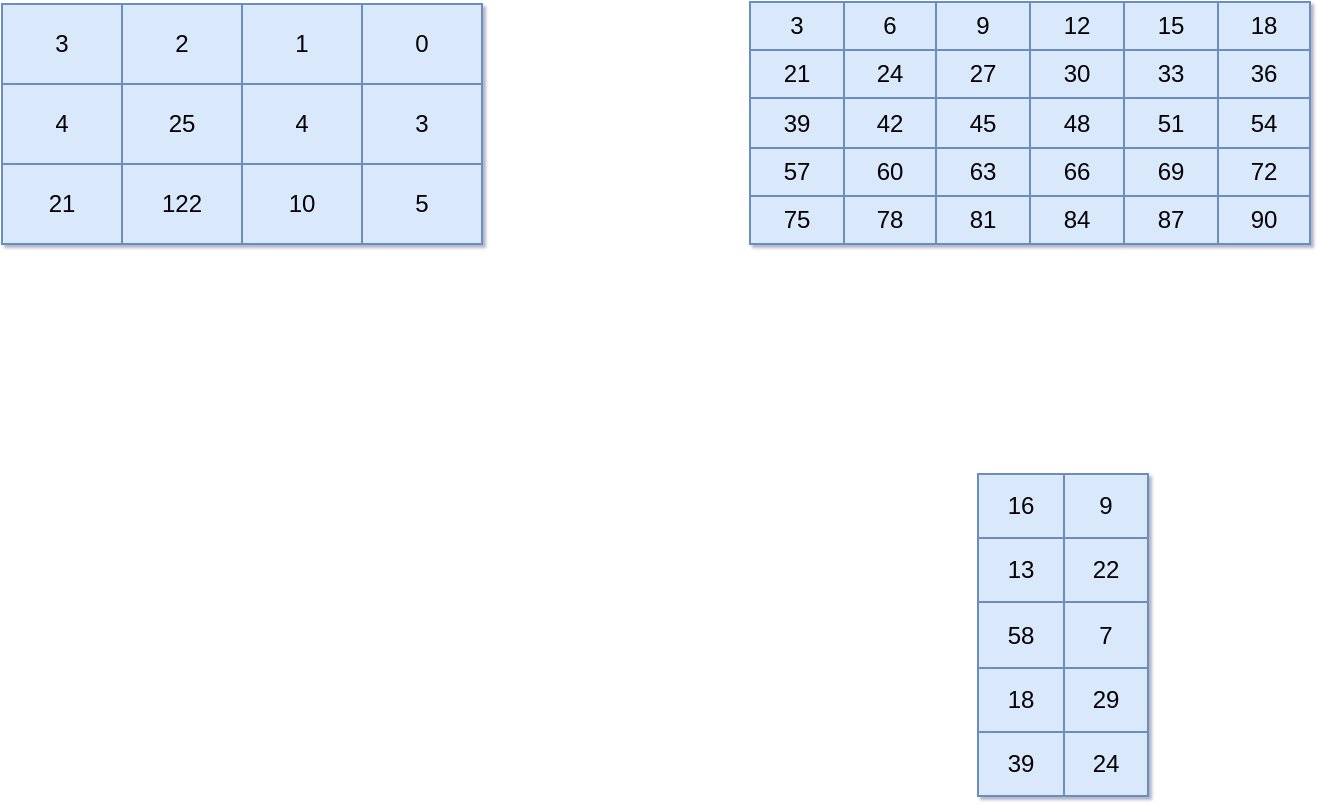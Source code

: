<mxfile version="20.8.1" type="device"><diagram id="kp0H9OotwuJshTGLtohB" name="Página-1"><mxGraphModel dx="630" dy="322" grid="0" gridSize="10" guides="1" tooltips="1" connect="1" arrows="1" fold="1" page="1" pageScale="1" pageWidth="827" pageHeight="1169" background="none" math="0" shadow="1"><root><mxCell id="0"/><mxCell id="1" parent="0"/><mxCell id="fP0vhiBulPMPAMJGOAEV-1" value="" style="shape=table;startSize=0;container=1;collapsible=0;childLayout=tableLayout;fillColor=#dae8fc;strokeColor=#6c8ebf;gradientColor=none;swimlaneFillColor=none;rounded=0;swimlaneLine=1;shadow=0;" vertex="1" parent="1"><mxGeometry x="15" y="16" width="240" height="120" as="geometry"/></mxCell><mxCell id="fP0vhiBulPMPAMJGOAEV-2" value="" style="shape=tableRow;horizontal=0;startSize=0;swimlaneHead=0;swimlaneBody=0;top=0;left=0;bottom=0;right=0;collapsible=0;dropTarget=0;fillColor=none;points=[[0,0.5],[1,0.5]];portConstraint=eastwest;" vertex="1" parent="fP0vhiBulPMPAMJGOAEV-1"><mxGeometry width="240" height="40" as="geometry"/></mxCell><mxCell id="fP0vhiBulPMPAMJGOAEV-3" value="3&lt;br&gt;" style="shape=partialRectangle;html=1;whiteSpace=wrap;connectable=0;overflow=hidden;fillColor=none;top=0;left=0;bottom=0;right=0;pointerEvents=1;" vertex="1" parent="fP0vhiBulPMPAMJGOAEV-2"><mxGeometry width="60" height="40" as="geometry"><mxRectangle width="60" height="40" as="alternateBounds"/></mxGeometry></mxCell><mxCell id="fP0vhiBulPMPAMJGOAEV-4" value="2" style="shape=partialRectangle;html=1;whiteSpace=wrap;connectable=0;overflow=hidden;fillColor=none;top=0;left=0;bottom=0;right=0;pointerEvents=1;" vertex="1" parent="fP0vhiBulPMPAMJGOAEV-2"><mxGeometry x="60" width="60" height="40" as="geometry"><mxRectangle width="60" height="40" as="alternateBounds"/></mxGeometry></mxCell><mxCell id="fP0vhiBulPMPAMJGOAEV-5" value="1" style="shape=partialRectangle;html=1;whiteSpace=wrap;connectable=0;overflow=hidden;fillColor=none;top=0;left=0;bottom=0;right=0;pointerEvents=1;" vertex="1" parent="fP0vhiBulPMPAMJGOAEV-2"><mxGeometry x="120" width="60" height="40" as="geometry"><mxRectangle width="60" height="40" as="alternateBounds"/></mxGeometry></mxCell><mxCell id="fP0vhiBulPMPAMJGOAEV-6" value="0" style="shape=partialRectangle;html=1;whiteSpace=wrap;connectable=0;overflow=hidden;fillColor=none;top=0;left=0;bottom=0;right=0;pointerEvents=1;" vertex="1" parent="fP0vhiBulPMPAMJGOAEV-2"><mxGeometry x="180" width="60" height="40" as="geometry"><mxRectangle width="60" height="40" as="alternateBounds"/></mxGeometry></mxCell><mxCell id="fP0vhiBulPMPAMJGOAEV-7" value="" style="shape=tableRow;horizontal=0;startSize=0;swimlaneHead=0;swimlaneBody=0;top=0;left=0;bottom=0;right=0;collapsible=0;dropTarget=0;fillColor=none;points=[[0,0.5],[1,0.5]];portConstraint=eastwest;" vertex="1" parent="fP0vhiBulPMPAMJGOAEV-1"><mxGeometry y="40" width="240" height="40" as="geometry"/></mxCell><mxCell id="fP0vhiBulPMPAMJGOAEV-8" value="4" style="shape=partialRectangle;html=1;whiteSpace=wrap;connectable=0;overflow=hidden;fillColor=none;top=0;left=0;bottom=0;right=0;pointerEvents=1;" vertex="1" parent="fP0vhiBulPMPAMJGOAEV-7"><mxGeometry width="60" height="40" as="geometry"><mxRectangle width="60" height="40" as="alternateBounds"/></mxGeometry></mxCell><mxCell id="fP0vhiBulPMPAMJGOAEV-9" value="25" style="shape=partialRectangle;html=1;whiteSpace=wrap;connectable=0;overflow=hidden;fillColor=none;top=0;left=0;bottom=0;right=0;pointerEvents=1;" vertex="1" parent="fP0vhiBulPMPAMJGOAEV-7"><mxGeometry x="60" width="60" height="40" as="geometry"><mxRectangle width="60" height="40" as="alternateBounds"/></mxGeometry></mxCell><mxCell id="fP0vhiBulPMPAMJGOAEV-10" value="4" style="shape=partialRectangle;html=1;whiteSpace=wrap;connectable=0;overflow=hidden;fillColor=none;top=0;left=0;bottom=0;right=0;pointerEvents=1;" vertex="1" parent="fP0vhiBulPMPAMJGOAEV-7"><mxGeometry x="120" width="60" height="40" as="geometry"><mxRectangle width="60" height="40" as="alternateBounds"/></mxGeometry></mxCell><mxCell id="fP0vhiBulPMPAMJGOAEV-11" value="3" style="shape=partialRectangle;html=1;whiteSpace=wrap;connectable=0;overflow=hidden;fillColor=none;top=0;left=0;bottom=0;right=0;pointerEvents=1;" vertex="1" parent="fP0vhiBulPMPAMJGOAEV-7"><mxGeometry x="180" width="60" height="40" as="geometry"><mxRectangle width="60" height="40" as="alternateBounds"/></mxGeometry></mxCell><mxCell id="fP0vhiBulPMPAMJGOAEV-12" value="" style="shape=tableRow;horizontal=0;startSize=0;swimlaneHead=0;swimlaneBody=0;top=0;left=0;bottom=0;right=0;collapsible=0;dropTarget=0;fillColor=none;points=[[0,0.5],[1,0.5]];portConstraint=eastwest;" vertex="1" parent="fP0vhiBulPMPAMJGOAEV-1"><mxGeometry y="80" width="240" height="40" as="geometry"/></mxCell><mxCell id="fP0vhiBulPMPAMJGOAEV-13" value="21" style="shape=partialRectangle;html=1;whiteSpace=wrap;connectable=0;overflow=hidden;fillColor=none;top=0;left=0;bottom=0;right=0;pointerEvents=1;" vertex="1" parent="fP0vhiBulPMPAMJGOAEV-12"><mxGeometry width="60" height="40" as="geometry"><mxRectangle width="60" height="40" as="alternateBounds"/></mxGeometry></mxCell><mxCell id="fP0vhiBulPMPAMJGOAEV-14" value="122" style="shape=partialRectangle;html=1;whiteSpace=wrap;connectable=0;overflow=hidden;fillColor=none;top=0;left=0;bottom=0;right=0;pointerEvents=1;" vertex="1" parent="fP0vhiBulPMPAMJGOAEV-12"><mxGeometry x="60" width="60" height="40" as="geometry"><mxRectangle width="60" height="40" as="alternateBounds"/></mxGeometry></mxCell><mxCell id="fP0vhiBulPMPAMJGOAEV-15" value="10" style="shape=partialRectangle;html=1;whiteSpace=wrap;connectable=0;overflow=hidden;fillColor=none;top=0;left=0;bottom=0;right=0;pointerEvents=1;" vertex="1" parent="fP0vhiBulPMPAMJGOAEV-12"><mxGeometry x="120" width="60" height="40" as="geometry"><mxRectangle width="60" height="40" as="alternateBounds"/></mxGeometry></mxCell><mxCell id="fP0vhiBulPMPAMJGOAEV-16" value="5" style="shape=partialRectangle;html=1;whiteSpace=wrap;connectable=0;overflow=hidden;fillColor=none;top=0;left=0;bottom=0;right=0;pointerEvents=1;" vertex="1" parent="fP0vhiBulPMPAMJGOAEV-12"><mxGeometry x="180" width="60" height="40" as="geometry"><mxRectangle width="60" height="40" as="alternateBounds"/></mxGeometry></mxCell><mxCell id="fP0vhiBulPMPAMJGOAEV-18" value="" style="shape=table;startSize=0;container=1;collapsible=0;childLayout=tableLayout;rounded=0;shadow=0;sketch=0;strokeColor=#6c8ebf;fillColor=#dae8fc;" vertex="1" parent="1"><mxGeometry x="389" y="15" width="280" height="121" as="geometry"/></mxCell><mxCell id="fP0vhiBulPMPAMJGOAEV-19" value="" style="shape=tableRow;horizontal=0;startSize=0;swimlaneHead=0;swimlaneBody=0;top=0;left=0;bottom=0;right=0;collapsible=0;dropTarget=0;fillColor=none;points=[[0,0.5],[1,0.5]];portConstraint=eastwest;rounded=0;shadow=0;sketch=0;strokeColor=default;" vertex="1" parent="fP0vhiBulPMPAMJGOAEV-18"><mxGeometry width="280" height="24" as="geometry"/></mxCell><mxCell id="fP0vhiBulPMPAMJGOAEV-20" value="3" style="shape=partialRectangle;html=1;whiteSpace=wrap;connectable=0;overflow=hidden;fillColor=none;top=0;left=0;bottom=0;right=0;pointerEvents=1;rounded=0;shadow=0;sketch=0;strokeColor=default;" vertex="1" parent="fP0vhiBulPMPAMJGOAEV-19"><mxGeometry width="47" height="24" as="geometry"><mxRectangle width="47" height="24" as="alternateBounds"/></mxGeometry></mxCell><mxCell id="fP0vhiBulPMPAMJGOAEV-21" value="6" style="shape=partialRectangle;html=1;whiteSpace=wrap;connectable=0;overflow=hidden;fillColor=none;top=0;left=0;bottom=0;right=0;pointerEvents=1;rounded=0;shadow=0;sketch=0;strokeColor=default;" vertex="1" parent="fP0vhiBulPMPAMJGOAEV-19"><mxGeometry x="47" width="46" height="24" as="geometry"><mxRectangle width="46" height="24" as="alternateBounds"/></mxGeometry></mxCell><mxCell id="fP0vhiBulPMPAMJGOAEV-22" value="9" style="shape=partialRectangle;html=1;whiteSpace=wrap;connectable=0;overflow=hidden;fillColor=none;top=0;left=0;bottom=0;right=0;pointerEvents=1;rounded=0;shadow=0;sketch=0;strokeColor=default;" vertex="1" parent="fP0vhiBulPMPAMJGOAEV-19"><mxGeometry x="93" width="47" height="24" as="geometry"><mxRectangle width="47" height="24" as="alternateBounds"/></mxGeometry></mxCell><mxCell id="fP0vhiBulPMPAMJGOAEV-23" value="12" style="shape=partialRectangle;html=1;whiteSpace=wrap;connectable=0;overflow=hidden;fillColor=none;top=0;left=0;bottom=0;right=0;pointerEvents=1;rounded=0;shadow=0;sketch=0;strokeColor=default;" vertex="1" parent="fP0vhiBulPMPAMJGOAEV-19"><mxGeometry x="140" width="47" height="24" as="geometry"><mxRectangle width="47" height="24" as="alternateBounds"/></mxGeometry></mxCell><mxCell id="fP0vhiBulPMPAMJGOAEV-24" value="15" style="shape=partialRectangle;html=1;whiteSpace=wrap;connectable=0;overflow=hidden;fillColor=none;top=0;left=0;bottom=0;right=0;pointerEvents=1;rounded=0;shadow=0;sketch=0;strokeColor=default;" vertex="1" parent="fP0vhiBulPMPAMJGOAEV-19"><mxGeometry x="187" width="47" height="24" as="geometry"><mxRectangle width="47" height="24" as="alternateBounds"/></mxGeometry></mxCell><mxCell id="fP0vhiBulPMPAMJGOAEV-25" value="18" style="shape=partialRectangle;html=1;whiteSpace=wrap;connectable=0;overflow=hidden;fillColor=none;top=0;left=0;bottom=0;right=0;pointerEvents=1;rounded=0;shadow=0;sketch=0;strokeColor=default;" vertex="1" parent="fP0vhiBulPMPAMJGOAEV-19"><mxGeometry x="234" width="46" height="24" as="geometry"><mxRectangle width="46" height="24" as="alternateBounds"/></mxGeometry></mxCell><mxCell id="fP0vhiBulPMPAMJGOAEV-26" value="" style="shape=tableRow;horizontal=0;startSize=0;swimlaneHead=0;swimlaneBody=0;top=0;left=0;bottom=0;right=0;collapsible=0;dropTarget=0;fillColor=none;points=[[0,0.5],[1,0.5]];portConstraint=eastwest;rounded=0;shadow=0;sketch=0;strokeColor=default;" vertex="1" parent="fP0vhiBulPMPAMJGOAEV-18"><mxGeometry y="24" width="280" height="24" as="geometry"/></mxCell><mxCell id="fP0vhiBulPMPAMJGOAEV-27" value="21" style="shape=partialRectangle;html=1;whiteSpace=wrap;connectable=0;overflow=hidden;fillColor=none;top=0;left=0;bottom=0;right=0;pointerEvents=1;rounded=0;shadow=0;sketch=0;strokeColor=default;" vertex="1" parent="fP0vhiBulPMPAMJGOAEV-26"><mxGeometry width="47" height="24" as="geometry"><mxRectangle width="47" height="24" as="alternateBounds"/></mxGeometry></mxCell><mxCell id="fP0vhiBulPMPAMJGOAEV-28" value="24" style="shape=partialRectangle;html=1;whiteSpace=wrap;connectable=0;overflow=hidden;fillColor=none;top=0;left=0;bottom=0;right=0;pointerEvents=1;rounded=0;shadow=0;sketch=0;strokeColor=default;" vertex="1" parent="fP0vhiBulPMPAMJGOAEV-26"><mxGeometry x="47" width="46" height="24" as="geometry"><mxRectangle width="46" height="24" as="alternateBounds"/></mxGeometry></mxCell><mxCell id="fP0vhiBulPMPAMJGOAEV-29" value="27" style="shape=partialRectangle;html=1;whiteSpace=wrap;connectable=0;overflow=hidden;fillColor=none;top=0;left=0;bottom=0;right=0;pointerEvents=1;rounded=0;shadow=0;sketch=0;strokeColor=default;" vertex="1" parent="fP0vhiBulPMPAMJGOAEV-26"><mxGeometry x="93" width="47" height="24" as="geometry"><mxRectangle width="47" height="24" as="alternateBounds"/></mxGeometry></mxCell><mxCell id="fP0vhiBulPMPAMJGOAEV-30" value="30" style="shape=partialRectangle;html=1;whiteSpace=wrap;connectable=0;overflow=hidden;fillColor=none;top=0;left=0;bottom=0;right=0;pointerEvents=1;rounded=0;shadow=0;sketch=0;strokeColor=default;" vertex="1" parent="fP0vhiBulPMPAMJGOAEV-26"><mxGeometry x="140" width="47" height="24" as="geometry"><mxRectangle width="47" height="24" as="alternateBounds"/></mxGeometry></mxCell><mxCell id="fP0vhiBulPMPAMJGOAEV-31" value="33" style="shape=partialRectangle;html=1;whiteSpace=wrap;connectable=0;overflow=hidden;fillColor=none;top=0;left=0;bottom=0;right=0;pointerEvents=1;rounded=0;shadow=0;sketch=0;strokeColor=default;" vertex="1" parent="fP0vhiBulPMPAMJGOAEV-26"><mxGeometry x="187" width="47" height="24" as="geometry"><mxRectangle width="47" height="24" as="alternateBounds"/></mxGeometry></mxCell><mxCell id="fP0vhiBulPMPAMJGOAEV-32" value="36" style="shape=partialRectangle;html=1;whiteSpace=wrap;connectable=0;overflow=hidden;fillColor=none;top=0;left=0;bottom=0;right=0;pointerEvents=1;rounded=0;shadow=0;sketch=0;strokeColor=default;" vertex="1" parent="fP0vhiBulPMPAMJGOAEV-26"><mxGeometry x="234" width="46" height="24" as="geometry"><mxRectangle width="46" height="24" as="alternateBounds"/></mxGeometry></mxCell><mxCell id="fP0vhiBulPMPAMJGOAEV-33" value="" style="shape=tableRow;horizontal=0;startSize=0;swimlaneHead=0;swimlaneBody=0;top=0;left=0;bottom=0;right=0;collapsible=0;dropTarget=0;fillColor=none;points=[[0,0.5],[1,0.5]];portConstraint=eastwest;rounded=0;shadow=0;sketch=0;strokeColor=default;" vertex="1" parent="fP0vhiBulPMPAMJGOAEV-18"><mxGeometry y="48" width="280" height="25" as="geometry"/></mxCell><mxCell id="fP0vhiBulPMPAMJGOAEV-34" value="39" style="shape=partialRectangle;html=1;whiteSpace=wrap;connectable=0;overflow=hidden;fillColor=none;top=0;left=0;bottom=0;right=0;pointerEvents=1;rounded=0;shadow=0;sketch=0;strokeColor=default;" vertex="1" parent="fP0vhiBulPMPAMJGOAEV-33"><mxGeometry width="47" height="25" as="geometry"><mxRectangle width="47" height="25" as="alternateBounds"/></mxGeometry></mxCell><mxCell id="fP0vhiBulPMPAMJGOAEV-35" value="42" style="shape=partialRectangle;html=1;whiteSpace=wrap;connectable=0;overflow=hidden;fillColor=none;top=0;left=0;bottom=0;right=0;pointerEvents=1;rounded=0;shadow=0;sketch=0;strokeColor=default;" vertex="1" parent="fP0vhiBulPMPAMJGOAEV-33"><mxGeometry x="47" width="46" height="25" as="geometry"><mxRectangle width="46" height="25" as="alternateBounds"/></mxGeometry></mxCell><mxCell id="fP0vhiBulPMPAMJGOAEV-36" value="45" style="shape=partialRectangle;html=1;whiteSpace=wrap;connectable=0;overflow=hidden;fillColor=none;top=0;left=0;bottom=0;right=0;pointerEvents=1;rounded=0;shadow=0;sketch=0;strokeColor=default;" vertex="1" parent="fP0vhiBulPMPAMJGOAEV-33"><mxGeometry x="93" width="47" height="25" as="geometry"><mxRectangle width="47" height="25" as="alternateBounds"/></mxGeometry></mxCell><mxCell id="fP0vhiBulPMPAMJGOAEV-37" value="48" style="shape=partialRectangle;html=1;whiteSpace=wrap;connectable=0;overflow=hidden;fillColor=none;top=0;left=0;bottom=0;right=0;pointerEvents=1;rounded=0;shadow=0;sketch=0;strokeColor=default;" vertex="1" parent="fP0vhiBulPMPAMJGOAEV-33"><mxGeometry x="140" width="47" height="25" as="geometry"><mxRectangle width="47" height="25" as="alternateBounds"/></mxGeometry></mxCell><mxCell id="fP0vhiBulPMPAMJGOAEV-38" value="51" style="shape=partialRectangle;html=1;whiteSpace=wrap;connectable=0;overflow=hidden;fillColor=none;top=0;left=0;bottom=0;right=0;pointerEvents=1;rounded=0;shadow=0;sketch=0;strokeColor=default;" vertex="1" parent="fP0vhiBulPMPAMJGOAEV-33"><mxGeometry x="187" width="47" height="25" as="geometry"><mxRectangle width="47" height="25" as="alternateBounds"/></mxGeometry></mxCell><mxCell id="fP0vhiBulPMPAMJGOAEV-39" value="54" style="shape=partialRectangle;html=1;whiteSpace=wrap;connectable=0;overflow=hidden;fillColor=none;top=0;left=0;bottom=0;right=0;pointerEvents=1;rounded=0;shadow=0;sketch=0;strokeColor=default;" vertex="1" parent="fP0vhiBulPMPAMJGOAEV-33"><mxGeometry x="234" width="46" height="25" as="geometry"><mxRectangle width="46" height="25" as="alternateBounds"/></mxGeometry></mxCell><mxCell id="fP0vhiBulPMPAMJGOAEV-40" value="" style="shape=tableRow;horizontal=0;startSize=0;swimlaneHead=0;swimlaneBody=0;top=0;left=0;bottom=0;right=0;collapsible=0;dropTarget=0;fillColor=none;points=[[0,0.5],[1,0.5]];portConstraint=eastwest;rounded=0;shadow=0;sketch=0;strokeColor=default;" vertex="1" parent="fP0vhiBulPMPAMJGOAEV-18"><mxGeometry y="73" width="280" height="24" as="geometry"/></mxCell><mxCell id="fP0vhiBulPMPAMJGOAEV-41" value="57" style="shape=partialRectangle;html=1;whiteSpace=wrap;connectable=0;overflow=hidden;fillColor=none;top=0;left=0;bottom=0;right=0;pointerEvents=1;rounded=0;shadow=0;sketch=0;strokeColor=default;" vertex="1" parent="fP0vhiBulPMPAMJGOAEV-40"><mxGeometry width="47" height="24" as="geometry"><mxRectangle width="47" height="24" as="alternateBounds"/></mxGeometry></mxCell><mxCell id="fP0vhiBulPMPAMJGOAEV-42" value="60" style="shape=partialRectangle;html=1;whiteSpace=wrap;connectable=0;overflow=hidden;fillColor=none;top=0;left=0;bottom=0;right=0;pointerEvents=1;rounded=0;shadow=0;sketch=0;strokeColor=default;" vertex="1" parent="fP0vhiBulPMPAMJGOAEV-40"><mxGeometry x="47" width="46" height="24" as="geometry"><mxRectangle width="46" height="24" as="alternateBounds"/></mxGeometry></mxCell><mxCell id="fP0vhiBulPMPAMJGOAEV-43" value="63" style="shape=partialRectangle;html=1;whiteSpace=wrap;connectable=0;overflow=hidden;fillColor=none;top=0;left=0;bottom=0;right=0;pointerEvents=1;rounded=0;shadow=0;sketch=0;strokeColor=default;" vertex="1" parent="fP0vhiBulPMPAMJGOAEV-40"><mxGeometry x="93" width="47" height="24" as="geometry"><mxRectangle width="47" height="24" as="alternateBounds"/></mxGeometry></mxCell><mxCell id="fP0vhiBulPMPAMJGOAEV-44" value="66" style="shape=partialRectangle;html=1;whiteSpace=wrap;connectable=0;overflow=hidden;fillColor=none;top=0;left=0;bottom=0;right=0;pointerEvents=1;rounded=0;shadow=0;sketch=0;strokeColor=default;" vertex="1" parent="fP0vhiBulPMPAMJGOAEV-40"><mxGeometry x="140" width="47" height="24" as="geometry"><mxRectangle width="47" height="24" as="alternateBounds"/></mxGeometry></mxCell><mxCell id="fP0vhiBulPMPAMJGOAEV-45" value="69" style="shape=partialRectangle;html=1;whiteSpace=wrap;connectable=0;overflow=hidden;fillColor=none;top=0;left=0;bottom=0;right=0;pointerEvents=1;rounded=0;shadow=0;sketch=0;strokeColor=default;" vertex="1" parent="fP0vhiBulPMPAMJGOAEV-40"><mxGeometry x="187" width="47" height="24" as="geometry"><mxRectangle width="47" height="24" as="alternateBounds"/></mxGeometry></mxCell><mxCell id="fP0vhiBulPMPAMJGOAEV-46" value="72" style="shape=partialRectangle;html=1;whiteSpace=wrap;connectable=0;overflow=hidden;fillColor=none;top=0;left=0;bottom=0;right=0;pointerEvents=1;rounded=0;shadow=0;sketch=0;strokeColor=default;" vertex="1" parent="fP0vhiBulPMPAMJGOAEV-40"><mxGeometry x="234" width="46" height="24" as="geometry"><mxRectangle width="46" height="24" as="alternateBounds"/></mxGeometry></mxCell><mxCell id="fP0vhiBulPMPAMJGOAEV-47" value="" style="shape=tableRow;horizontal=0;startSize=0;swimlaneHead=0;swimlaneBody=0;top=0;left=0;bottom=0;right=0;collapsible=0;dropTarget=0;fillColor=none;points=[[0,0.5],[1,0.5]];portConstraint=eastwest;rounded=0;shadow=0;sketch=0;strokeColor=default;" vertex="1" parent="fP0vhiBulPMPAMJGOAEV-18"><mxGeometry y="97" width="280" height="24" as="geometry"/></mxCell><mxCell id="fP0vhiBulPMPAMJGOAEV-48" value="75" style="shape=partialRectangle;html=1;whiteSpace=wrap;connectable=0;overflow=hidden;fillColor=none;top=0;left=0;bottom=0;right=0;pointerEvents=1;rounded=0;shadow=0;sketch=0;strokeColor=default;" vertex="1" parent="fP0vhiBulPMPAMJGOAEV-47"><mxGeometry width="47" height="24" as="geometry"><mxRectangle width="47" height="24" as="alternateBounds"/></mxGeometry></mxCell><mxCell id="fP0vhiBulPMPAMJGOAEV-49" value="78" style="shape=partialRectangle;html=1;whiteSpace=wrap;connectable=0;overflow=hidden;fillColor=none;top=0;left=0;bottom=0;right=0;pointerEvents=1;rounded=0;shadow=0;sketch=0;strokeColor=default;" vertex="1" parent="fP0vhiBulPMPAMJGOAEV-47"><mxGeometry x="47" width="46" height="24" as="geometry"><mxRectangle width="46" height="24" as="alternateBounds"/></mxGeometry></mxCell><mxCell id="fP0vhiBulPMPAMJGOAEV-50" value="81" style="shape=partialRectangle;html=1;whiteSpace=wrap;connectable=0;overflow=hidden;fillColor=none;top=0;left=0;bottom=0;right=0;pointerEvents=1;rounded=0;shadow=0;sketch=0;strokeColor=default;" vertex="1" parent="fP0vhiBulPMPAMJGOAEV-47"><mxGeometry x="93" width="47" height="24" as="geometry"><mxRectangle width="47" height="24" as="alternateBounds"/></mxGeometry></mxCell><mxCell id="fP0vhiBulPMPAMJGOAEV-51" value="84" style="shape=partialRectangle;html=1;whiteSpace=wrap;connectable=0;overflow=hidden;fillColor=none;top=0;left=0;bottom=0;right=0;pointerEvents=1;rounded=0;shadow=0;sketch=0;strokeColor=default;" vertex="1" parent="fP0vhiBulPMPAMJGOAEV-47"><mxGeometry x="140" width="47" height="24" as="geometry"><mxRectangle width="47" height="24" as="alternateBounds"/></mxGeometry></mxCell><mxCell id="fP0vhiBulPMPAMJGOAEV-52" value="87" style="shape=partialRectangle;html=1;whiteSpace=wrap;connectable=0;overflow=hidden;fillColor=none;top=0;left=0;bottom=0;right=0;pointerEvents=1;rounded=0;shadow=0;sketch=0;strokeColor=default;" vertex="1" parent="fP0vhiBulPMPAMJGOAEV-47"><mxGeometry x="187" width="47" height="24" as="geometry"><mxRectangle width="47" height="24" as="alternateBounds"/></mxGeometry></mxCell><mxCell id="fP0vhiBulPMPAMJGOAEV-53" value="90" style="shape=partialRectangle;html=1;whiteSpace=wrap;connectable=0;overflow=hidden;fillColor=none;top=0;left=0;bottom=0;right=0;pointerEvents=1;rounded=0;shadow=0;sketch=0;strokeColor=default;" vertex="1" parent="fP0vhiBulPMPAMJGOAEV-47"><mxGeometry x="234" width="46" height="24" as="geometry"><mxRectangle width="46" height="24" as="alternateBounds"/></mxGeometry></mxCell><mxCell id="fP0vhiBulPMPAMJGOAEV-54" value="" style="shape=table;startSize=0;container=1;collapsible=0;childLayout=tableLayout;rounded=0;shadow=0;sketch=0;strokeColor=#6c8ebf;fillColor=#dae8fc;" vertex="1" parent="1"><mxGeometry x="503" y="251" width="85" height="161" as="geometry"/></mxCell><mxCell id="fP0vhiBulPMPAMJGOAEV-55" value="" style="shape=tableRow;horizontal=0;startSize=0;swimlaneHead=0;swimlaneBody=0;top=0;left=0;bottom=0;right=0;collapsible=0;dropTarget=0;fillColor=none;points=[[0,0.5],[1,0.5]];portConstraint=eastwest;rounded=0;shadow=0;sketch=0;strokeColor=default;" vertex="1" parent="fP0vhiBulPMPAMJGOAEV-54"><mxGeometry width="85" height="32" as="geometry"/></mxCell><mxCell id="fP0vhiBulPMPAMJGOAEV-56" value="16" style="shape=partialRectangle;html=1;whiteSpace=wrap;connectable=0;overflow=hidden;fillColor=none;top=0;left=0;bottom=0;right=0;pointerEvents=1;rounded=0;shadow=0;sketch=0;strokeColor=default;" vertex="1" parent="fP0vhiBulPMPAMJGOAEV-55"><mxGeometry width="43" height="32" as="geometry"><mxRectangle width="43" height="32" as="alternateBounds"/></mxGeometry></mxCell><mxCell id="fP0vhiBulPMPAMJGOAEV-57" value="9" style="shape=partialRectangle;html=1;whiteSpace=wrap;connectable=0;overflow=hidden;fillColor=none;top=0;left=0;bottom=0;right=0;pointerEvents=1;rounded=0;shadow=0;sketch=0;strokeColor=default;" vertex="1" parent="fP0vhiBulPMPAMJGOAEV-55"><mxGeometry x="43" width="42" height="32" as="geometry"><mxRectangle width="42" height="32" as="alternateBounds"/></mxGeometry></mxCell><mxCell id="fP0vhiBulPMPAMJGOAEV-58" value="" style="shape=tableRow;horizontal=0;startSize=0;swimlaneHead=0;swimlaneBody=0;top=0;left=0;bottom=0;right=0;collapsible=0;dropTarget=0;fillColor=none;points=[[0,0.5],[1,0.5]];portConstraint=eastwest;rounded=0;shadow=0;sketch=0;strokeColor=default;" vertex="1" parent="fP0vhiBulPMPAMJGOAEV-54"><mxGeometry y="32" width="85" height="32" as="geometry"/></mxCell><mxCell id="fP0vhiBulPMPAMJGOAEV-59" value="13" style="shape=partialRectangle;html=1;whiteSpace=wrap;connectable=0;overflow=hidden;fillColor=none;top=0;left=0;bottom=0;right=0;pointerEvents=1;rounded=0;shadow=0;sketch=0;strokeColor=default;" vertex="1" parent="fP0vhiBulPMPAMJGOAEV-58"><mxGeometry width="43" height="32" as="geometry"><mxRectangle width="43" height="32" as="alternateBounds"/></mxGeometry></mxCell><mxCell id="fP0vhiBulPMPAMJGOAEV-60" value="22" style="shape=partialRectangle;html=1;whiteSpace=wrap;connectable=0;overflow=hidden;fillColor=none;top=0;left=0;bottom=0;right=0;pointerEvents=1;rounded=0;shadow=0;sketch=0;strokeColor=default;" vertex="1" parent="fP0vhiBulPMPAMJGOAEV-58"><mxGeometry x="43" width="42" height="32" as="geometry"><mxRectangle width="42" height="32" as="alternateBounds"/></mxGeometry></mxCell><mxCell id="fP0vhiBulPMPAMJGOAEV-61" value="" style="shape=tableRow;horizontal=0;startSize=0;swimlaneHead=0;swimlaneBody=0;top=0;left=0;bottom=0;right=0;collapsible=0;dropTarget=0;fillColor=none;points=[[0,0.5],[1,0.5]];portConstraint=eastwest;rounded=0;shadow=0;sketch=0;strokeColor=default;" vertex="1" parent="fP0vhiBulPMPAMJGOAEV-54"><mxGeometry y="64" width="85" height="33" as="geometry"/></mxCell><mxCell id="fP0vhiBulPMPAMJGOAEV-62" value="58" style="shape=partialRectangle;html=1;whiteSpace=wrap;connectable=0;overflow=hidden;fillColor=none;top=0;left=0;bottom=0;right=0;pointerEvents=1;rounded=0;shadow=0;sketch=0;strokeColor=default;" vertex="1" parent="fP0vhiBulPMPAMJGOAEV-61"><mxGeometry width="43" height="33" as="geometry"><mxRectangle width="43" height="33" as="alternateBounds"/></mxGeometry></mxCell><mxCell id="fP0vhiBulPMPAMJGOAEV-63" value="7" style="shape=partialRectangle;html=1;whiteSpace=wrap;connectable=0;overflow=hidden;fillColor=none;top=0;left=0;bottom=0;right=0;pointerEvents=1;rounded=0;shadow=0;sketch=0;strokeColor=default;" vertex="1" parent="fP0vhiBulPMPAMJGOAEV-61"><mxGeometry x="43" width="42" height="33" as="geometry"><mxRectangle width="42" height="33" as="alternateBounds"/></mxGeometry></mxCell><mxCell id="fP0vhiBulPMPAMJGOAEV-64" value="" style="shape=tableRow;horizontal=0;startSize=0;swimlaneHead=0;swimlaneBody=0;top=0;left=0;bottom=0;right=0;collapsible=0;dropTarget=0;fillColor=none;points=[[0,0.5],[1,0.5]];portConstraint=eastwest;rounded=0;shadow=0;sketch=0;strokeColor=default;" vertex="1" parent="fP0vhiBulPMPAMJGOAEV-54"><mxGeometry y="97" width="85" height="32" as="geometry"/></mxCell><mxCell id="fP0vhiBulPMPAMJGOAEV-65" value="18" style="shape=partialRectangle;html=1;whiteSpace=wrap;connectable=0;overflow=hidden;fillColor=none;top=0;left=0;bottom=0;right=0;pointerEvents=1;rounded=0;shadow=0;sketch=0;strokeColor=default;" vertex="1" parent="fP0vhiBulPMPAMJGOAEV-64"><mxGeometry width="43" height="32" as="geometry"><mxRectangle width="43" height="32" as="alternateBounds"/></mxGeometry></mxCell><mxCell id="fP0vhiBulPMPAMJGOAEV-66" value="29" style="shape=partialRectangle;html=1;whiteSpace=wrap;connectable=0;overflow=hidden;fillColor=none;top=0;left=0;bottom=0;right=0;pointerEvents=1;rounded=0;shadow=0;sketch=0;strokeColor=default;" vertex="1" parent="fP0vhiBulPMPAMJGOAEV-64"><mxGeometry x="43" width="42" height="32" as="geometry"><mxRectangle width="42" height="32" as="alternateBounds"/></mxGeometry></mxCell><mxCell id="fP0vhiBulPMPAMJGOAEV-67" value="" style="shape=tableRow;horizontal=0;startSize=0;swimlaneHead=0;swimlaneBody=0;top=0;left=0;bottom=0;right=0;collapsible=0;dropTarget=0;fillColor=none;points=[[0,0.5],[1,0.5]];portConstraint=eastwest;rounded=0;shadow=0;sketch=0;strokeColor=default;" vertex="1" parent="fP0vhiBulPMPAMJGOAEV-54"><mxGeometry y="129" width="85" height="32" as="geometry"/></mxCell><mxCell id="fP0vhiBulPMPAMJGOAEV-68" value="39" style="shape=partialRectangle;html=1;whiteSpace=wrap;connectable=0;overflow=hidden;fillColor=none;top=0;left=0;bottom=0;right=0;pointerEvents=1;rounded=0;shadow=0;sketch=0;strokeColor=default;" vertex="1" parent="fP0vhiBulPMPAMJGOAEV-67"><mxGeometry width="43" height="32" as="geometry"><mxRectangle width="43" height="32" as="alternateBounds"/></mxGeometry></mxCell><mxCell id="fP0vhiBulPMPAMJGOAEV-69" value="24" style="shape=partialRectangle;html=1;whiteSpace=wrap;connectable=0;overflow=hidden;fillColor=none;top=0;left=0;bottom=0;right=0;pointerEvents=1;rounded=0;shadow=0;sketch=0;strokeColor=default;" vertex="1" parent="fP0vhiBulPMPAMJGOAEV-67"><mxGeometry x="43" width="42" height="32" as="geometry"><mxRectangle width="42" height="32" as="alternateBounds"/></mxGeometry></mxCell></root></mxGraphModel></diagram></mxfile>